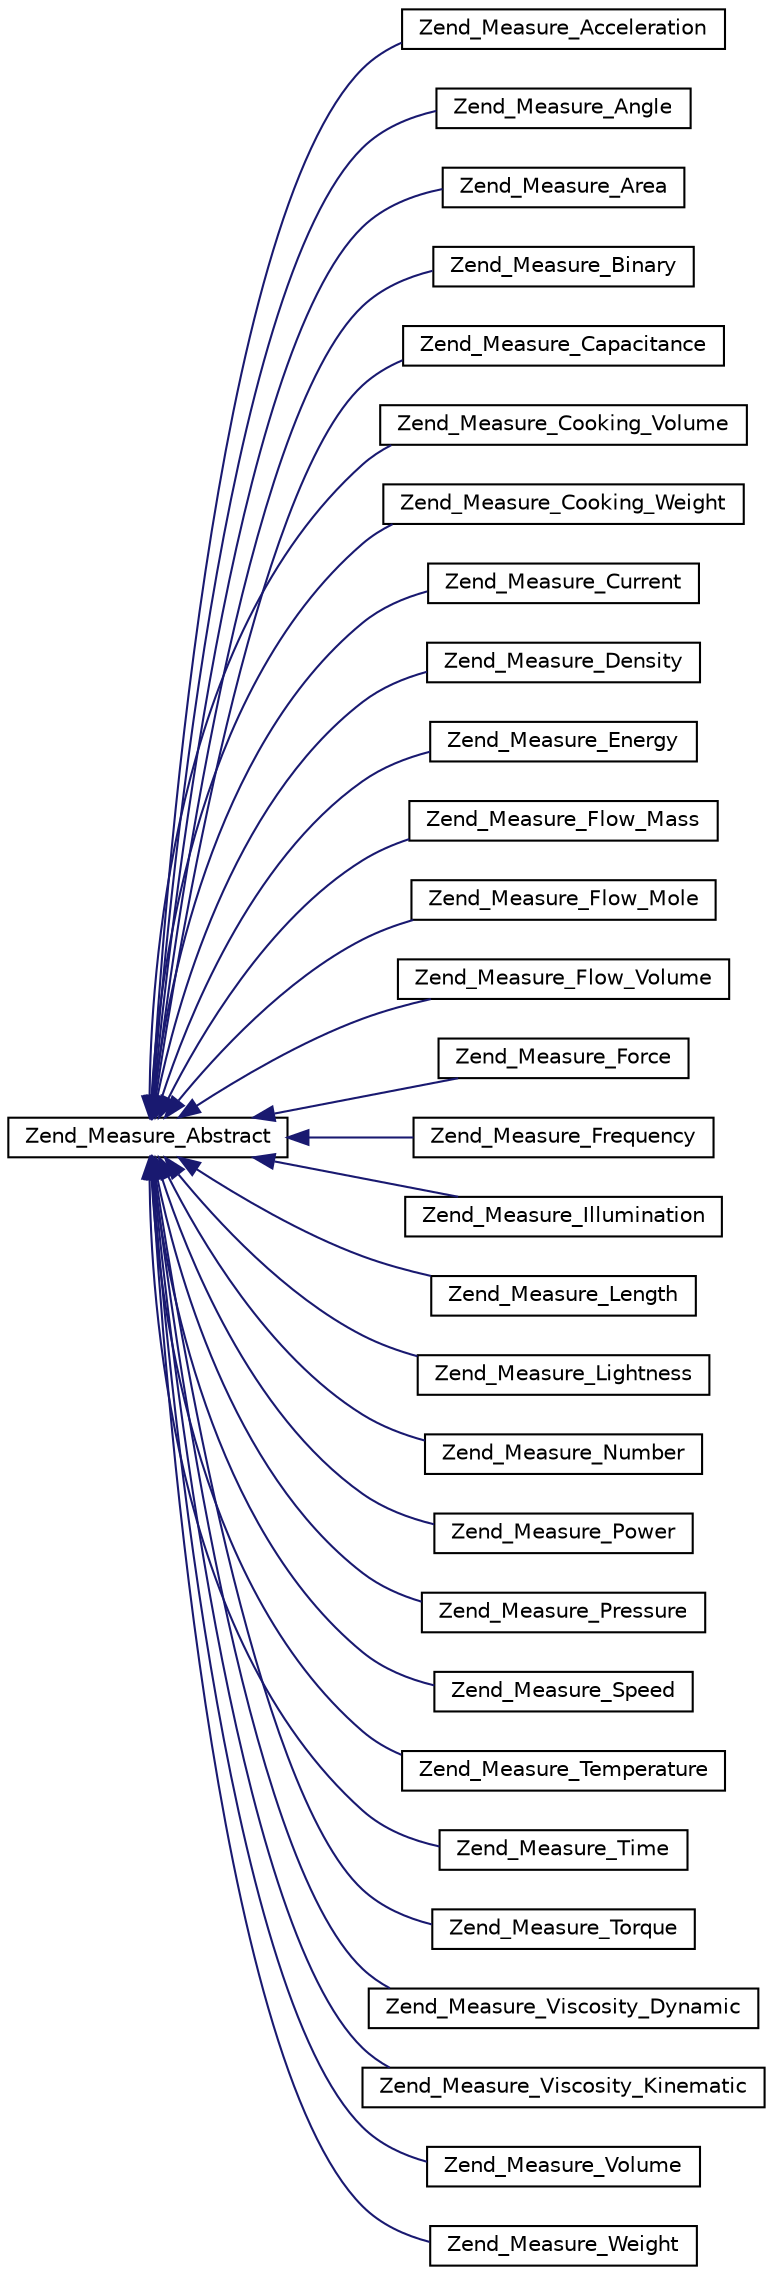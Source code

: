 digraph G
{
  edge [fontname="Helvetica",fontsize="10",labelfontname="Helvetica",labelfontsize="10"];
  node [fontname="Helvetica",fontsize="10",shape=record];
  rankdir="LR";
  Node1 [label="Zend_Measure_Abstract",height=0.2,width=0.4,color="black", fillcolor="white", style="filled",URL="$class_zend___measure___abstract.html"];
  Node1 -> Node2 [dir="back",color="midnightblue",fontsize="10",style="solid",fontname="Helvetica"];
  Node2 [label="Zend_Measure_Acceleration",height=0.2,width=0.4,color="black", fillcolor="white", style="filled",URL="$class_zend___measure___acceleration.html"];
  Node1 -> Node3 [dir="back",color="midnightblue",fontsize="10",style="solid",fontname="Helvetica"];
  Node3 [label="Zend_Measure_Angle",height=0.2,width=0.4,color="black", fillcolor="white", style="filled",URL="$class_zend___measure___angle.html"];
  Node1 -> Node4 [dir="back",color="midnightblue",fontsize="10",style="solid",fontname="Helvetica"];
  Node4 [label="Zend_Measure_Area",height=0.2,width=0.4,color="black", fillcolor="white", style="filled",URL="$class_zend___measure___area.html"];
  Node1 -> Node5 [dir="back",color="midnightblue",fontsize="10",style="solid",fontname="Helvetica"];
  Node5 [label="Zend_Measure_Binary",height=0.2,width=0.4,color="black", fillcolor="white", style="filled",URL="$class_zend___measure___binary.html"];
  Node1 -> Node6 [dir="back",color="midnightblue",fontsize="10",style="solid",fontname="Helvetica"];
  Node6 [label="Zend_Measure_Capacitance",height=0.2,width=0.4,color="black", fillcolor="white", style="filled",URL="$class_zend___measure___capacitance.html"];
  Node1 -> Node7 [dir="back",color="midnightblue",fontsize="10",style="solid",fontname="Helvetica"];
  Node7 [label="Zend_Measure_Cooking_Volume",height=0.2,width=0.4,color="black", fillcolor="white", style="filled",URL="$class_zend___measure___cooking___volume.html"];
  Node1 -> Node8 [dir="back",color="midnightblue",fontsize="10",style="solid",fontname="Helvetica"];
  Node8 [label="Zend_Measure_Cooking_Weight",height=0.2,width=0.4,color="black", fillcolor="white", style="filled",URL="$class_zend___measure___cooking___weight.html"];
  Node1 -> Node9 [dir="back",color="midnightblue",fontsize="10",style="solid",fontname="Helvetica"];
  Node9 [label="Zend_Measure_Current",height=0.2,width=0.4,color="black", fillcolor="white", style="filled",URL="$class_zend___measure___current.html"];
  Node1 -> Node10 [dir="back",color="midnightblue",fontsize="10",style="solid",fontname="Helvetica"];
  Node10 [label="Zend_Measure_Density",height=0.2,width=0.4,color="black", fillcolor="white", style="filled",URL="$class_zend___measure___density.html"];
  Node1 -> Node11 [dir="back",color="midnightblue",fontsize="10",style="solid",fontname="Helvetica"];
  Node11 [label="Zend_Measure_Energy",height=0.2,width=0.4,color="black", fillcolor="white", style="filled",URL="$class_zend___measure___energy.html"];
  Node1 -> Node12 [dir="back",color="midnightblue",fontsize="10",style="solid",fontname="Helvetica"];
  Node12 [label="Zend_Measure_Flow_Mass",height=0.2,width=0.4,color="black", fillcolor="white", style="filled",URL="$class_zend___measure___flow___mass.html"];
  Node1 -> Node13 [dir="back",color="midnightblue",fontsize="10",style="solid",fontname="Helvetica"];
  Node13 [label="Zend_Measure_Flow_Mole",height=0.2,width=0.4,color="black", fillcolor="white", style="filled",URL="$class_zend___measure___flow___mole.html"];
  Node1 -> Node14 [dir="back",color="midnightblue",fontsize="10",style="solid",fontname="Helvetica"];
  Node14 [label="Zend_Measure_Flow_Volume",height=0.2,width=0.4,color="black", fillcolor="white", style="filled",URL="$class_zend___measure___flow___volume.html"];
  Node1 -> Node15 [dir="back",color="midnightblue",fontsize="10",style="solid",fontname="Helvetica"];
  Node15 [label="Zend_Measure_Force",height=0.2,width=0.4,color="black", fillcolor="white", style="filled",URL="$class_zend___measure___force.html"];
  Node1 -> Node16 [dir="back",color="midnightblue",fontsize="10",style="solid",fontname="Helvetica"];
  Node16 [label="Zend_Measure_Frequency",height=0.2,width=0.4,color="black", fillcolor="white", style="filled",URL="$class_zend___measure___frequency.html"];
  Node1 -> Node17 [dir="back",color="midnightblue",fontsize="10",style="solid",fontname="Helvetica"];
  Node17 [label="Zend_Measure_Illumination",height=0.2,width=0.4,color="black", fillcolor="white", style="filled",URL="$class_zend___measure___illumination.html"];
  Node1 -> Node18 [dir="back",color="midnightblue",fontsize="10",style="solid",fontname="Helvetica"];
  Node18 [label="Zend_Measure_Length",height=0.2,width=0.4,color="black", fillcolor="white", style="filled",URL="$class_zend___measure___length.html"];
  Node1 -> Node19 [dir="back",color="midnightblue",fontsize="10",style="solid",fontname="Helvetica"];
  Node19 [label="Zend_Measure_Lightness",height=0.2,width=0.4,color="black", fillcolor="white", style="filled",URL="$class_zend___measure___lightness.html"];
  Node1 -> Node20 [dir="back",color="midnightblue",fontsize="10",style="solid",fontname="Helvetica"];
  Node20 [label="Zend_Measure_Number",height=0.2,width=0.4,color="black", fillcolor="white", style="filled",URL="$class_zend___measure___number.html"];
  Node1 -> Node21 [dir="back",color="midnightblue",fontsize="10",style="solid",fontname="Helvetica"];
  Node21 [label="Zend_Measure_Power",height=0.2,width=0.4,color="black", fillcolor="white", style="filled",URL="$class_zend___measure___power.html"];
  Node1 -> Node22 [dir="back",color="midnightblue",fontsize="10",style="solid",fontname="Helvetica"];
  Node22 [label="Zend_Measure_Pressure",height=0.2,width=0.4,color="black", fillcolor="white", style="filled",URL="$class_zend___measure___pressure.html"];
  Node1 -> Node23 [dir="back",color="midnightblue",fontsize="10",style="solid",fontname="Helvetica"];
  Node23 [label="Zend_Measure_Speed",height=0.2,width=0.4,color="black", fillcolor="white", style="filled",URL="$class_zend___measure___speed.html"];
  Node1 -> Node24 [dir="back",color="midnightblue",fontsize="10",style="solid",fontname="Helvetica"];
  Node24 [label="Zend_Measure_Temperature",height=0.2,width=0.4,color="black", fillcolor="white", style="filled",URL="$class_zend___measure___temperature.html"];
  Node1 -> Node25 [dir="back",color="midnightblue",fontsize="10",style="solid",fontname="Helvetica"];
  Node25 [label="Zend_Measure_Time",height=0.2,width=0.4,color="black", fillcolor="white", style="filled",URL="$class_zend___measure___time.html"];
  Node1 -> Node26 [dir="back",color="midnightblue",fontsize="10",style="solid",fontname="Helvetica"];
  Node26 [label="Zend_Measure_Torque",height=0.2,width=0.4,color="black", fillcolor="white", style="filled",URL="$class_zend___measure___torque.html"];
  Node1 -> Node27 [dir="back",color="midnightblue",fontsize="10",style="solid",fontname="Helvetica"];
  Node27 [label="Zend_Measure_Viscosity_Dynamic",height=0.2,width=0.4,color="black", fillcolor="white", style="filled",URL="$class_zend___measure___viscosity___dynamic.html"];
  Node1 -> Node28 [dir="back",color="midnightblue",fontsize="10",style="solid",fontname="Helvetica"];
  Node28 [label="Zend_Measure_Viscosity_Kinematic",height=0.2,width=0.4,color="black", fillcolor="white", style="filled",URL="$class_zend___measure___viscosity___kinematic.html"];
  Node1 -> Node29 [dir="back",color="midnightblue",fontsize="10",style="solid",fontname="Helvetica"];
  Node29 [label="Zend_Measure_Volume",height=0.2,width=0.4,color="black", fillcolor="white", style="filled",URL="$class_zend___measure___volume.html"];
  Node1 -> Node30 [dir="back",color="midnightblue",fontsize="10",style="solid",fontname="Helvetica"];
  Node30 [label="Zend_Measure_Weight",height=0.2,width=0.4,color="black", fillcolor="white", style="filled",URL="$class_zend___measure___weight.html"];
}
